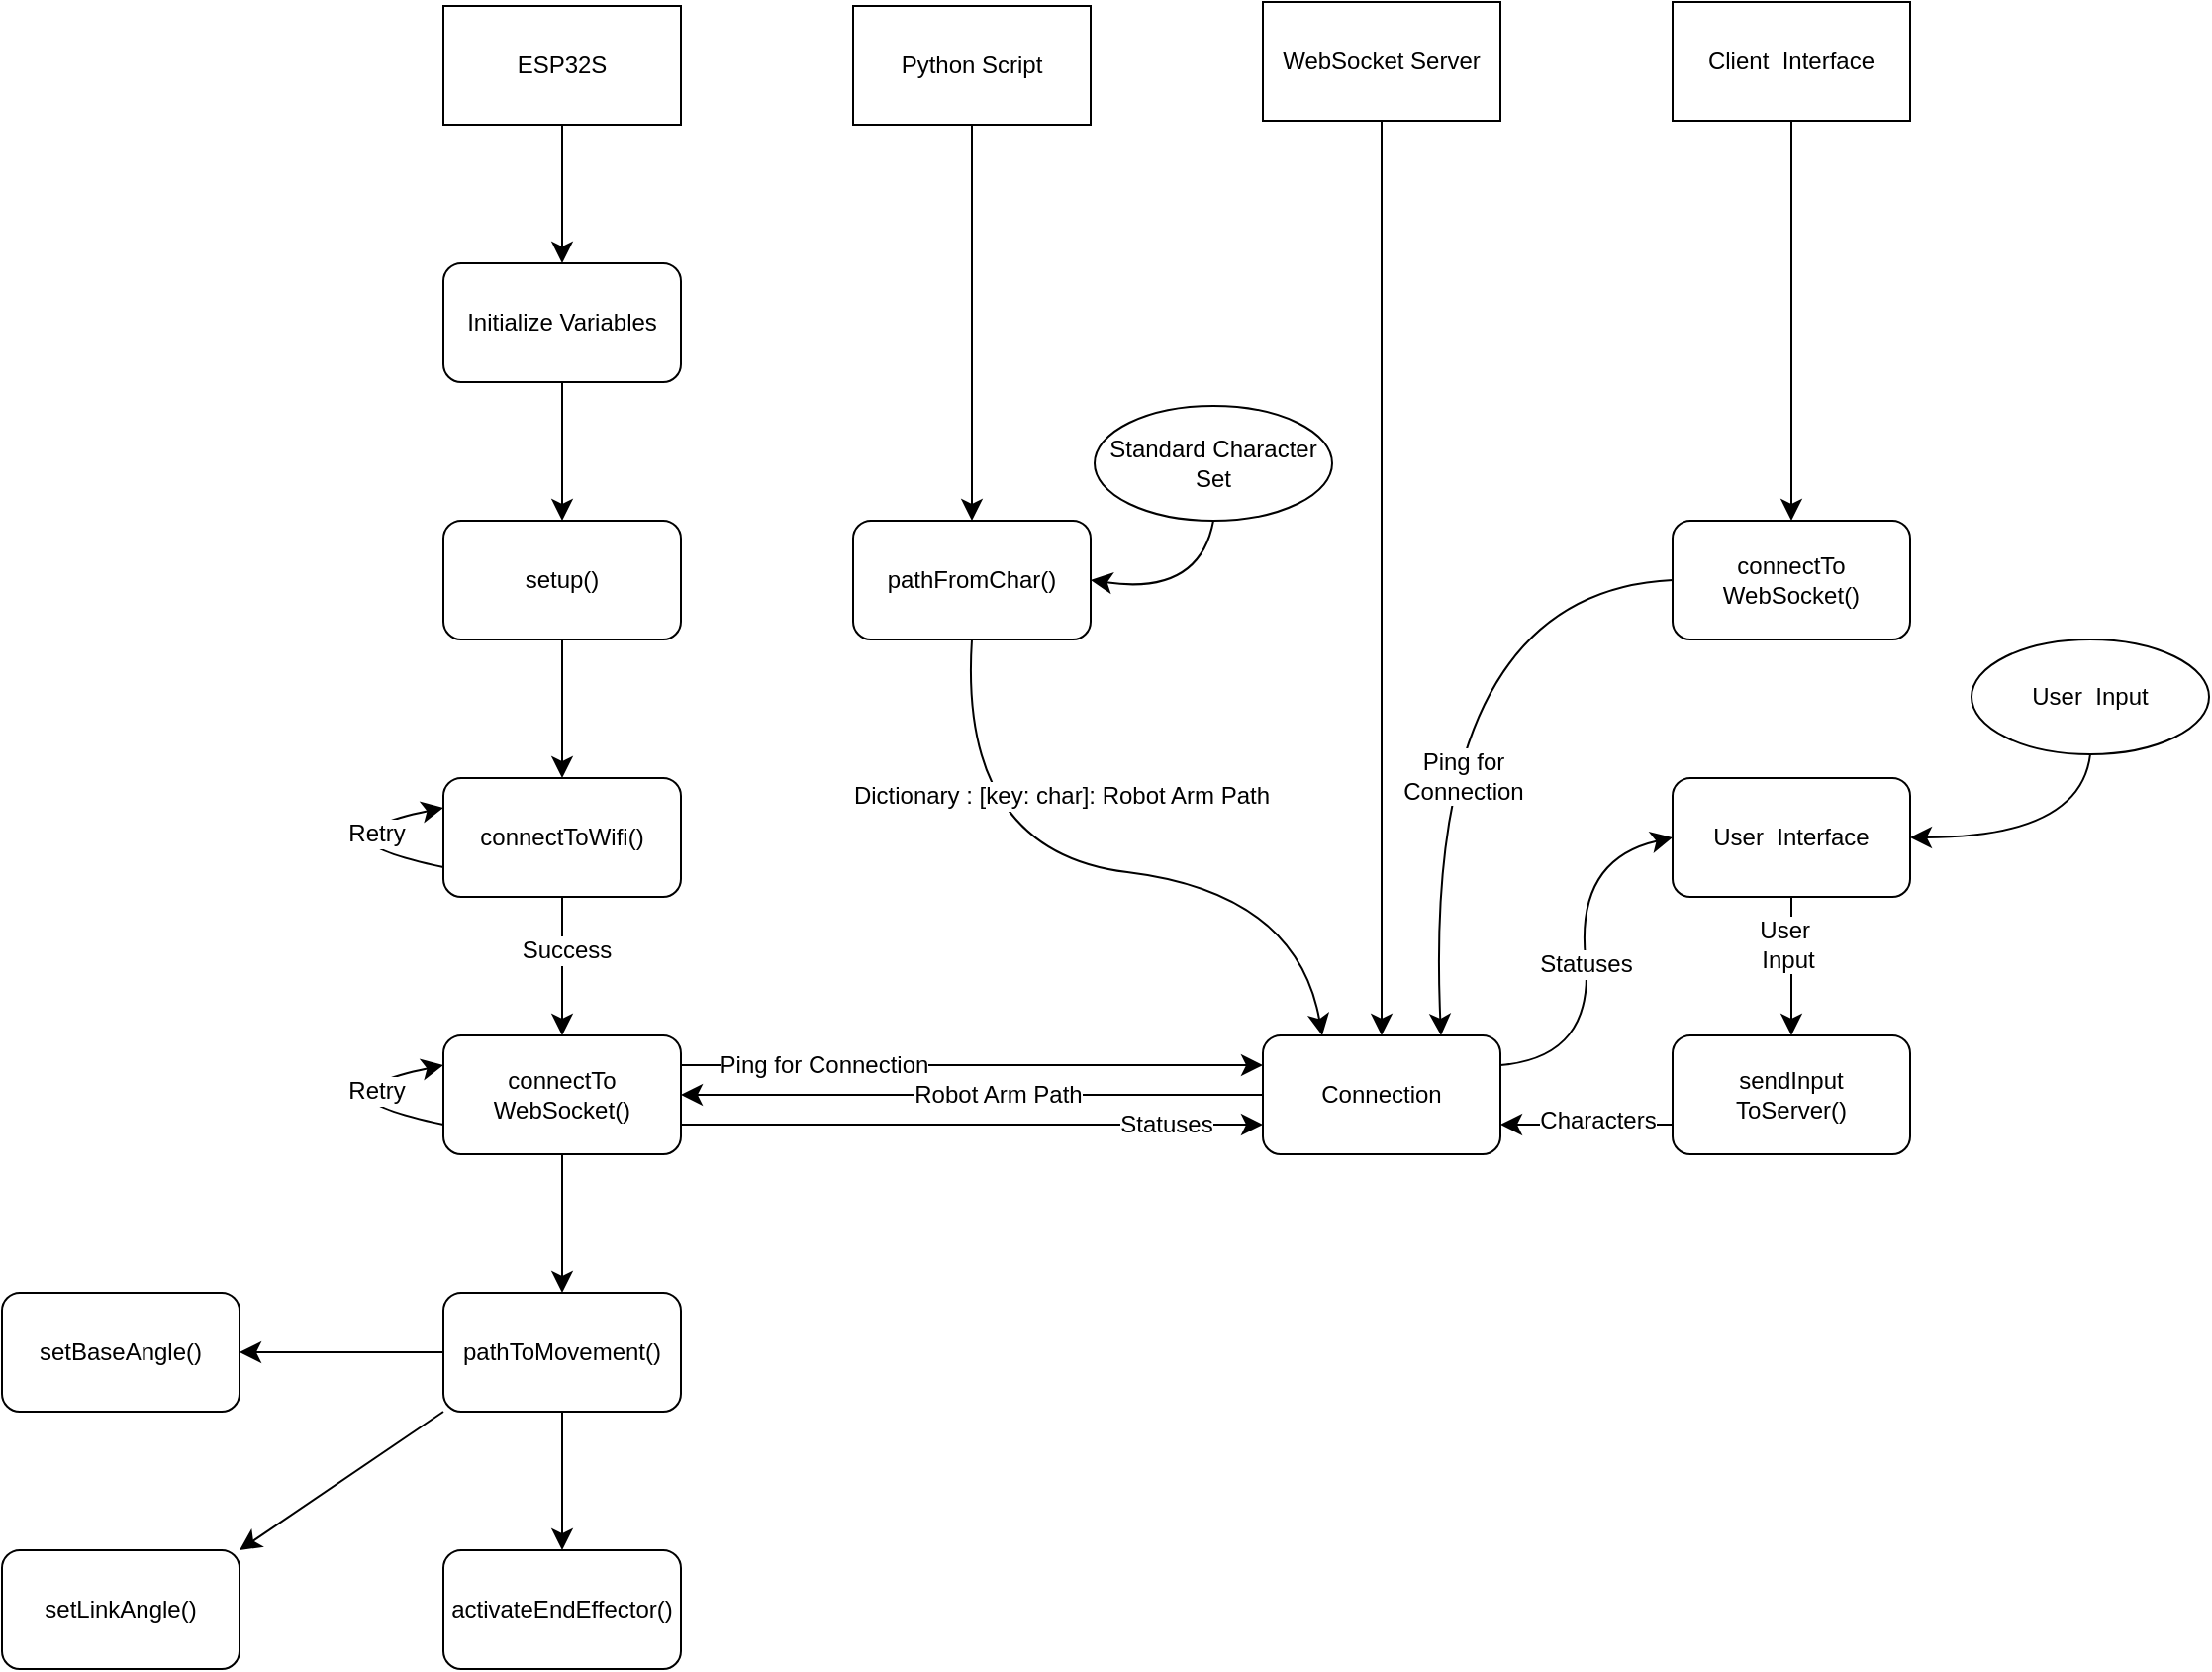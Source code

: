 <mxfile version="24.7.12">
  <diagram name="Page-1" id="ACIlkcH5CEUpx4nzuFwS">
    <mxGraphModel dx="2493" dy="1395" grid="0" gridSize="10" guides="1" tooltips="1" connect="1" arrows="1" fold="1" page="0" pageScale="1" pageWidth="850" pageHeight="1100" math="0" shadow="0">
      <root>
        <mxCell id="0" />
        <mxCell id="1" parent="0" />
        <mxCell id="MNbso9rwKvFQlWIEwlJG-6" style="edgeStyle=none;curved=1;rounded=0;orthogonalLoop=1;jettySize=auto;html=1;exitX=0.5;exitY=1;exitDx=0;exitDy=0;entryX=0.5;entryY=0;entryDx=0;entryDy=0;fontSize=12;startSize=8;endSize=8;" edge="1" parent="1" source="MNbso9rwKvFQlWIEwlJG-1" target="MNbso9rwKvFQlWIEwlJG-3">
          <mxGeometry relative="1" as="geometry" />
        </mxCell>
        <mxCell id="MNbso9rwKvFQlWIEwlJG-1" value="ESP32S" style="rounded=0;whiteSpace=wrap;html=1;" vertex="1" parent="1">
          <mxGeometry x="-110" y="-138" width="120" height="60" as="geometry" />
        </mxCell>
        <mxCell id="MNbso9rwKvFQlWIEwlJG-37" style="edgeStyle=none;curved=1;rounded=0;orthogonalLoop=1;jettySize=auto;html=1;exitX=0.5;exitY=1;exitDx=0;exitDy=0;entryX=0.5;entryY=0;entryDx=0;entryDy=0;fontSize=12;startSize=8;endSize=8;" edge="1" parent="1" source="MNbso9rwKvFQlWIEwlJG-2" target="MNbso9rwKvFQlWIEwlJG-24">
          <mxGeometry relative="1" as="geometry" />
        </mxCell>
        <mxCell id="MNbso9rwKvFQlWIEwlJG-2" value="WebSocket Server" style="rounded=0;whiteSpace=wrap;html=1;" vertex="1" parent="1">
          <mxGeometry x="304" y="-140" width="120" height="60" as="geometry" />
        </mxCell>
        <mxCell id="MNbso9rwKvFQlWIEwlJG-5" style="edgeStyle=none;curved=1;rounded=0;orthogonalLoop=1;jettySize=auto;html=1;exitX=0.5;exitY=1;exitDx=0;exitDy=0;entryX=0.5;entryY=0;entryDx=0;entryDy=0;fontSize=12;startSize=8;endSize=8;" edge="1" parent="1" source="MNbso9rwKvFQlWIEwlJG-3" target="MNbso9rwKvFQlWIEwlJG-4">
          <mxGeometry relative="1" as="geometry" />
        </mxCell>
        <mxCell id="MNbso9rwKvFQlWIEwlJG-3" value="Initialize Variables" style="rounded=1;whiteSpace=wrap;html=1;" vertex="1" parent="1">
          <mxGeometry x="-110" y="-8" width="120" height="60" as="geometry" />
        </mxCell>
        <mxCell id="MNbso9rwKvFQlWIEwlJG-8" style="edgeStyle=none;curved=1;rounded=0;orthogonalLoop=1;jettySize=auto;html=1;exitX=0.5;exitY=1;exitDx=0;exitDy=0;entryX=0.5;entryY=0;entryDx=0;entryDy=0;fontSize=12;startSize=8;endSize=8;" edge="1" parent="1" source="MNbso9rwKvFQlWIEwlJG-4" target="MNbso9rwKvFQlWIEwlJG-7">
          <mxGeometry relative="1" as="geometry" />
        </mxCell>
        <mxCell id="MNbso9rwKvFQlWIEwlJG-4" value="setup()" style="rounded=1;whiteSpace=wrap;html=1;" vertex="1" parent="1">
          <mxGeometry x="-110" y="122" width="120" height="60" as="geometry" />
        </mxCell>
        <mxCell id="MNbso9rwKvFQlWIEwlJG-10" style="edgeStyle=none;curved=1;rounded=0;orthogonalLoop=1;jettySize=auto;html=1;exitX=0.5;exitY=1;exitDx=0;exitDy=0;entryX=0.5;entryY=0;entryDx=0;entryDy=0;fontSize=12;startSize=8;endSize=8;" edge="1" parent="1" source="MNbso9rwKvFQlWIEwlJG-7" target="MNbso9rwKvFQlWIEwlJG-9">
          <mxGeometry relative="1" as="geometry" />
        </mxCell>
        <mxCell id="MNbso9rwKvFQlWIEwlJG-12" value="Success" style="edgeLabel;html=1;align=center;verticalAlign=middle;resizable=0;points=[];fontSize=12;" vertex="1" connectable="0" parent="MNbso9rwKvFQlWIEwlJG-10">
          <mxGeometry x="-0.053" y="-3" relative="1" as="geometry">
            <mxPoint x="5" y="-6" as="offset" />
          </mxGeometry>
        </mxCell>
        <mxCell id="MNbso9rwKvFQlWIEwlJG-7" value="connectToWifi()" style="rounded=1;whiteSpace=wrap;html=1;" vertex="1" parent="1">
          <mxGeometry x="-110" y="252" width="120" height="60" as="geometry" />
        </mxCell>
        <mxCell id="MNbso9rwKvFQlWIEwlJG-33" style="edgeStyle=none;curved=1;rounded=0;orthogonalLoop=1;jettySize=auto;html=1;exitX=1;exitY=0.25;exitDx=0;exitDy=0;entryX=0;entryY=0.25;entryDx=0;entryDy=0;fontSize=12;startSize=8;endSize=8;" edge="1" parent="1" source="MNbso9rwKvFQlWIEwlJG-9" target="MNbso9rwKvFQlWIEwlJG-24">
          <mxGeometry relative="1" as="geometry" />
        </mxCell>
        <mxCell id="MNbso9rwKvFQlWIEwlJG-34" value="Ping for Connection" style="edgeLabel;html=1;align=center;verticalAlign=middle;resizable=0;points=[];fontSize=12;" vertex="1" connectable="0" parent="MNbso9rwKvFQlWIEwlJG-33">
          <mxGeometry x="-0.007" y="2" relative="1" as="geometry">
            <mxPoint x="-74" y="2" as="offset" />
          </mxGeometry>
        </mxCell>
        <mxCell id="MNbso9rwKvFQlWIEwlJG-47" style="edgeStyle=none;curved=1;rounded=0;orthogonalLoop=1;jettySize=auto;html=1;exitX=0.5;exitY=1;exitDx=0;exitDy=0;entryX=0.5;entryY=0;entryDx=0;entryDy=0;fontSize=12;startSize=8;endSize=8;" edge="1" parent="1" source="MNbso9rwKvFQlWIEwlJG-9" target="MNbso9rwKvFQlWIEwlJG-46">
          <mxGeometry relative="1" as="geometry" />
        </mxCell>
        <mxCell id="MNbso9rwKvFQlWIEwlJG-56" style="edgeStyle=none;curved=1;rounded=0;orthogonalLoop=1;jettySize=auto;html=1;exitX=1;exitY=0.75;exitDx=0;exitDy=0;entryX=0;entryY=0.75;entryDx=0;entryDy=0;fontSize=12;startSize=8;endSize=8;" edge="1" parent="1" source="MNbso9rwKvFQlWIEwlJG-9" target="MNbso9rwKvFQlWIEwlJG-24">
          <mxGeometry relative="1" as="geometry" />
        </mxCell>
        <mxCell id="MNbso9rwKvFQlWIEwlJG-57" value="Statuses" style="edgeLabel;html=1;align=center;verticalAlign=middle;resizable=0;points=[];fontSize=12;" vertex="1" connectable="0" parent="MNbso9rwKvFQlWIEwlJG-56">
          <mxGeometry x="0.014" y="-1" relative="1" as="geometry">
            <mxPoint x="96" y="-1" as="offset" />
          </mxGeometry>
        </mxCell>
        <mxCell id="MNbso9rwKvFQlWIEwlJG-9" value="&lt;div&gt;connectTo&lt;/div&gt;&lt;div&gt;WebSocket()&lt;/div&gt;" style="rounded=1;whiteSpace=wrap;html=1;" vertex="1" parent="1">
          <mxGeometry x="-110" y="382" width="120" height="60" as="geometry" />
        </mxCell>
        <mxCell id="MNbso9rwKvFQlWIEwlJG-18" style="edgeStyle=none;curved=1;rounded=0;orthogonalLoop=1;jettySize=auto;html=1;exitX=0;exitY=0.75;exitDx=0;exitDy=0;entryX=0;entryY=0.25;entryDx=0;entryDy=0;fontSize=12;startSize=8;endSize=8;" edge="1" parent="1" source="MNbso9rwKvFQlWIEwlJG-7" target="MNbso9rwKvFQlWIEwlJG-7">
          <mxGeometry relative="1" as="geometry">
            <Array as="points">
              <mxPoint x="-182" y="282" />
            </Array>
          </mxGeometry>
        </mxCell>
        <mxCell id="MNbso9rwKvFQlWIEwlJG-20" value="Retry" style="edgeLabel;html=1;align=center;verticalAlign=middle;resizable=0;points=[];fontSize=12;" vertex="1" connectable="0" parent="MNbso9rwKvFQlWIEwlJG-18">
          <mxGeometry x="0.524" y="-6" relative="1" as="geometry">
            <mxPoint x="-1" as="offset" />
          </mxGeometry>
        </mxCell>
        <mxCell id="MNbso9rwKvFQlWIEwlJG-22" style="edgeStyle=none;curved=1;rounded=0;orthogonalLoop=1;jettySize=auto;html=1;exitX=0;exitY=0.75;exitDx=0;exitDy=0;entryX=0;entryY=0.25;entryDx=0;entryDy=0;fontSize=12;startSize=8;endSize=8;" edge="1" parent="1">
          <mxGeometry relative="1" as="geometry">
            <mxPoint x="-110" y="427" as="sourcePoint" />
            <mxPoint x="-110" y="397" as="targetPoint" />
            <Array as="points">
              <mxPoint x="-182" y="412" />
            </Array>
          </mxGeometry>
        </mxCell>
        <mxCell id="MNbso9rwKvFQlWIEwlJG-23" value="Retry" style="edgeLabel;html=1;align=center;verticalAlign=middle;resizable=0;points=[];fontSize=12;" vertex="1" connectable="0" parent="MNbso9rwKvFQlWIEwlJG-22">
          <mxGeometry x="0.524" y="-6" relative="1" as="geometry">
            <mxPoint x="-1" as="offset" />
          </mxGeometry>
        </mxCell>
        <mxCell id="MNbso9rwKvFQlWIEwlJG-43" style="edgeStyle=none;curved=1;rounded=0;orthogonalLoop=1;jettySize=auto;html=1;exitX=0;exitY=0.5;exitDx=0;exitDy=0;entryX=1;entryY=0.5;entryDx=0;entryDy=0;fontSize=12;startSize=8;endSize=8;" edge="1" parent="1" source="MNbso9rwKvFQlWIEwlJG-24" target="MNbso9rwKvFQlWIEwlJG-9">
          <mxGeometry relative="1" as="geometry" />
        </mxCell>
        <mxCell id="MNbso9rwKvFQlWIEwlJG-45" value="Robot Arm Path" style="edgeLabel;html=1;align=center;verticalAlign=middle;resizable=0;points=[];fontSize=12;" vertex="1" connectable="0" parent="MNbso9rwKvFQlWIEwlJG-43">
          <mxGeometry x="0.015" y="1" relative="1" as="geometry">
            <mxPoint x="15" y="-1" as="offset" />
          </mxGeometry>
        </mxCell>
        <mxCell id="MNbso9rwKvFQlWIEwlJG-72" style="edgeStyle=none;curved=1;rounded=0;orthogonalLoop=1;jettySize=auto;html=1;exitX=1;exitY=0.25;exitDx=0;exitDy=0;entryX=0;entryY=0.5;entryDx=0;entryDy=0;fontSize=12;startSize=8;endSize=8;" edge="1" parent="1" source="MNbso9rwKvFQlWIEwlJG-24" target="MNbso9rwKvFQlWIEwlJG-70">
          <mxGeometry relative="1" as="geometry">
            <Array as="points">
              <mxPoint x="472" y="393" />
              <mxPoint x="462" y="293" />
            </Array>
          </mxGeometry>
        </mxCell>
        <mxCell id="MNbso9rwKvFQlWIEwlJG-74" value="Statuses" style="edgeLabel;html=1;align=center;verticalAlign=middle;resizable=0;points=[];fontSize=12;" vertex="1" connectable="0" parent="MNbso9rwKvFQlWIEwlJG-72">
          <mxGeometry x="-0.042" y="1" relative="1" as="geometry">
            <mxPoint as="offset" />
          </mxGeometry>
        </mxCell>
        <mxCell id="MNbso9rwKvFQlWIEwlJG-24" value="Connection" style="rounded=1;whiteSpace=wrap;html=1;" vertex="1" parent="1">
          <mxGeometry x="304" y="382" width="120" height="60" as="geometry" />
        </mxCell>
        <mxCell id="MNbso9rwKvFQlWIEwlJG-41" style="edgeStyle=none;curved=1;rounded=0;orthogonalLoop=1;jettySize=auto;html=1;exitX=0.5;exitY=1;exitDx=0;exitDy=0;entryX=0.5;entryY=0;entryDx=0;entryDy=0;fontSize=12;startSize=8;endSize=8;" edge="1" parent="1" source="MNbso9rwKvFQlWIEwlJG-25" target="MNbso9rwKvFQlWIEwlJG-28">
          <mxGeometry relative="1" as="geometry" />
        </mxCell>
        <mxCell id="MNbso9rwKvFQlWIEwlJG-25" value="Python Script" style="rounded=0;whiteSpace=wrap;html=1;" vertex="1" parent="1">
          <mxGeometry x="97" y="-138" width="120" height="60" as="geometry" />
        </mxCell>
        <mxCell id="MNbso9rwKvFQlWIEwlJG-35" style="edgeStyle=none;curved=1;rounded=0;orthogonalLoop=1;jettySize=auto;html=1;exitX=0.5;exitY=1;exitDx=0;exitDy=0;entryX=0.25;entryY=0;entryDx=0;entryDy=0;fontSize=12;startSize=8;endSize=8;" edge="1" parent="1" source="MNbso9rwKvFQlWIEwlJG-28" target="MNbso9rwKvFQlWIEwlJG-24">
          <mxGeometry relative="1" as="geometry">
            <Array as="points">
              <mxPoint x="150" y="289" />
              <mxPoint x="321" y="310" />
            </Array>
          </mxGeometry>
        </mxCell>
        <mxCell id="MNbso9rwKvFQlWIEwlJG-36" value="Dictionary : [key: char]: Robot Arm Path" style="edgeLabel;html=1;align=center;verticalAlign=middle;resizable=0;points=[];fontSize=12;" vertex="1" connectable="0" parent="MNbso9rwKvFQlWIEwlJG-35">
          <mxGeometry x="0.025" y="37" relative="1" as="geometry">
            <mxPoint x="-25" as="offset" />
          </mxGeometry>
        </mxCell>
        <mxCell id="MNbso9rwKvFQlWIEwlJG-28" value="pathFromChar()" style="rounded=1;whiteSpace=wrap;html=1;" vertex="1" parent="1">
          <mxGeometry x="97" y="122" width="120" height="60" as="geometry" />
        </mxCell>
        <mxCell id="MNbso9rwKvFQlWIEwlJG-32" style="edgeStyle=none;curved=1;rounded=0;orthogonalLoop=1;jettySize=auto;html=1;exitX=0.5;exitY=1;exitDx=0;exitDy=0;entryX=1;entryY=0.5;entryDx=0;entryDy=0;fontSize=12;startSize=8;endSize=8;" edge="1" parent="1" source="MNbso9rwKvFQlWIEwlJG-31" target="MNbso9rwKvFQlWIEwlJG-28">
          <mxGeometry relative="1" as="geometry">
            <Array as="points">
              <mxPoint x="272" y="160" />
            </Array>
          </mxGeometry>
        </mxCell>
        <mxCell id="MNbso9rwKvFQlWIEwlJG-31" value="Standard Character Set" style="ellipse;whiteSpace=wrap;html=1;" vertex="1" parent="1">
          <mxGeometry x="219" y="64" width="120" height="58" as="geometry" />
        </mxCell>
        <mxCell id="MNbso9rwKvFQlWIEwlJG-60" style="edgeStyle=none;curved=1;rounded=0;orthogonalLoop=1;jettySize=auto;html=1;exitX=0.5;exitY=1;exitDx=0;exitDy=0;entryX=0.5;entryY=0;entryDx=0;entryDy=0;fontSize=12;startSize=8;endSize=8;" edge="1" parent="1" source="MNbso9rwKvFQlWIEwlJG-39" target="MNbso9rwKvFQlWIEwlJG-42">
          <mxGeometry relative="1" as="geometry" />
        </mxCell>
        <mxCell id="MNbso9rwKvFQlWIEwlJG-39" value="Client&amp;nbsp; Interface" style="rounded=0;whiteSpace=wrap;html=1;" vertex="1" parent="1">
          <mxGeometry x="511" y="-140" width="120" height="60" as="geometry" />
        </mxCell>
        <mxCell id="MNbso9rwKvFQlWIEwlJG-54" style="edgeStyle=none;curved=1;rounded=0;orthogonalLoop=1;jettySize=auto;html=1;exitX=0;exitY=0.5;exitDx=0;exitDy=0;entryX=0.75;entryY=0;entryDx=0;entryDy=0;fontSize=12;startSize=8;endSize=8;" edge="1" parent="1" source="MNbso9rwKvFQlWIEwlJG-42" target="MNbso9rwKvFQlWIEwlJG-24">
          <mxGeometry relative="1" as="geometry">
            <Array as="points">
              <mxPoint x="384" y="158" />
            </Array>
          </mxGeometry>
        </mxCell>
        <mxCell id="MNbso9rwKvFQlWIEwlJG-55" value="&lt;div&gt;Ping for&lt;/div&gt;&lt;div&gt;Connection&lt;br&gt;&lt;/div&gt;" style="edgeLabel;html=1;align=center;verticalAlign=middle;resizable=0;points=[];fontSize=12;" vertex="1" connectable="0" parent="MNbso9rwKvFQlWIEwlJG-54">
          <mxGeometry x="0.255" y="17" relative="1" as="geometry">
            <mxPoint as="offset" />
          </mxGeometry>
        </mxCell>
        <mxCell id="MNbso9rwKvFQlWIEwlJG-42" value="&lt;div&gt;connectTo&lt;/div&gt;&lt;div&gt;WebSocket()&lt;/div&gt;" style="rounded=1;whiteSpace=wrap;html=1;" vertex="1" parent="1">
          <mxGeometry x="511" y="122" width="120" height="60" as="geometry" />
        </mxCell>
        <mxCell id="MNbso9rwKvFQlWIEwlJG-50" style="edgeStyle=none;curved=1;rounded=0;orthogonalLoop=1;jettySize=auto;html=1;exitX=0;exitY=0.5;exitDx=0;exitDy=0;entryX=1;entryY=0.5;entryDx=0;entryDy=0;fontSize=12;startSize=8;endSize=8;" edge="1" parent="1" source="MNbso9rwKvFQlWIEwlJG-46" target="MNbso9rwKvFQlWIEwlJG-49">
          <mxGeometry relative="1" as="geometry" />
        </mxCell>
        <mxCell id="MNbso9rwKvFQlWIEwlJG-51" style="edgeStyle=none;curved=1;rounded=0;orthogonalLoop=1;jettySize=auto;html=1;exitX=0;exitY=1;exitDx=0;exitDy=0;entryX=1;entryY=0;entryDx=0;entryDy=0;fontSize=12;startSize=8;endSize=8;" edge="1" parent="1" source="MNbso9rwKvFQlWIEwlJG-46" target="MNbso9rwKvFQlWIEwlJG-48">
          <mxGeometry relative="1" as="geometry" />
        </mxCell>
        <mxCell id="MNbso9rwKvFQlWIEwlJG-53" style="edgeStyle=none;curved=1;rounded=0;orthogonalLoop=1;jettySize=auto;html=1;exitX=0.5;exitY=1;exitDx=0;exitDy=0;entryX=0.5;entryY=0;entryDx=0;entryDy=0;fontSize=12;startSize=8;endSize=8;" edge="1" parent="1" source="MNbso9rwKvFQlWIEwlJG-46" target="MNbso9rwKvFQlWIEwlJG-52">
          <mxGeometry relative="1" as="geometry" />
        </mxCell>
        <mxCell id="MNbso9rwKvFQlWIEwlJG-46" value="pathToMovement()" style="rounded=1;whiteSpace=wrap;html=1;" vertex="1" parent="1">
          <mxGeometry x="-110" y="512" width="120" height="60" as="geometry" />
        </mxCell>
        <mxCell id="MNbso9rwKvFQlWIEwlJG-48" value="setLinkAngle()" style="rounded=1;whiteSpace=wrap;html=1;" vertex="1" parent="1">
          <mxGeometry x="-333" y="642" width="120" height="60" as="geometry" />
        </mxCell>
        <mxCell id="MNbso9rwKvFQlWIEwlJG-49" value="setBaseAngle()" style="rounded=1;whiteSpace=wrap;html=1;" vertex="1" parent="1">
          <mxGeometry x="-333" y="512" width="120" height="60" as="geometry" />
        </mxCell>
        <mxCell id="MNbso9rwKvFQlWIEwlJG-52" value="activateEndEffector()" style="rounded=1;whiteSpace=wrap;html=1;" vertex="1" parent="1">
          <mxGeometry x="-110" y="642" width="120" height="60" as="geometry" />
        </mxCell>
        <mxCell id="MNbso9rwKvFQlWIEwlJG-67" style="edgeStyle=none;curved=1;rounded=0;orthogonalLoop=1;jettySize=auto;html=1;exitX=0;exitY=0.75;exitDx=0;exitDy=0;entryX=1;entryY=0.75;entryDx=0;entryDy=0;fontSize=12;startSize=8;endSize=8;" edge="1" parent="1" source="MNbso9rwKvFQlWIEwlJG-62" target="MNbso9rwKvFQlWIEwlJG-24">
          <mxGeometry relative="1" as="geometry" />
        </mxCell>
        <mxCell id="MNbso9rwKvFQlWIEwlJG-68" value="&lt;div&gt;Characters&lt;br&gt;&lt;/div&gt;" style="edgeLabel;html=1;align=center;verticalAlign=middle;resizable=0;points=[];fontSize=12;" vertex="1" connectable="0" parent="MNbso9rwKvFQlWIEwlJG-67">
          <mxGeometry x="0.001" y="3" relative="1" as="geometry">
            <mxPoint x="5" y="-5" as="offset" />
          </mxGeometry>
        </mxCell>
        <mxCell id="MNbso9rwKvFQlWIEwlJG-62" value="&lt;div&gt;sendInput&lt;/div&gt;&lt;div&gt;ToServer()&lt;/div&gt;" style="rounded=1;whiteSpace=wrap;html=1;" vertex="1" parent="1">
          <mxGeometry x="511" y="382" width="120" height="60" as="geometry" />
        </mxCell>
        <mxCell id="MNbso9rwKvFQlWIEwlJG-63" style="edgeStyle=none;curved=1;rounded=0;orthogonalLoop=1;jettySize=auto;html=1;exitX=0.5;exitY=1;exitDx=0;exitDy=0;entryX=1;entryY=0.5;entryDx=0;entryDy=0;fontSize=12;startSize=8;endSize=8;" edge="1" parent="1" source="MNbso9rwKvFQlWIEwlJG-64" target="MNbso9rwKvFQlWIEwlJG-70">
          <mxGeometry relative="1" as="geometry">
            <mxPoint x="631" y="407" as="targetPoint" />
            <Array as="points">
              <mxPoint x="717" y="282" />
            </Array>
          </mxGeometry>
        </mxCell>
        <mxCell id="MNbso9rwKvFQlWIEwlJG-64" value="User&amp;nbsp; Input" style="ellipse;whiteSpace=wrap;html=1;" vertex="1" parent="1">
          <mxGeometry x="662" y="182" width="120" height="58" as="geometry" />
        </mxCell>
        <mxCell id="MNbso9rwKvFQlWIEwlJG-71" style="edgeStyle=none;curved=1;rounded=0;orthogonalLoop=1;jettySize=auto;html=1;exitX=0.5;exitY=1;exitDx=0;exitDy=0;entryX=0.5;entryY=0;entryDx=0;entryDy=0;fontSize=12;startSize=8;endSize=8;" edge="1" parent="1" source="MNbso9rwKvFQlWIEwlJG-70" target="MNbso9rwKvFQlWIEwlJG-62">
          <mxGeometry relative="1" as="geometry" />
        </mxCell>
        <mxCell id="MNbso9rwKvFQlWIEwlJG-75" value="&lt;div&gt;User&amp;nbsp;&lt;/div&gt;&lt;div&gt;Input&lt;/div&gt;" style="edgeLabel;html=1;align=center;verticalAlign=middle;resizable=0;points=[];fontSize=12;" vertex="1" connectable="0" parent="MNbso9rwKvFQlWIEwlJG-71">
          <mxGeometry x="-0.293" y="-2" relative="1" as="geometry">
            <mxPoint y="-1" as="offset" />
          </mxGeometry>
        </mxCell>
        <mxCell id="MNbso9rwKvFQlWIEwlJG-70" value="User&amp;nbsp; Interface" style="rounded=1;whiteSpace=wrap;html=1;" vertex="1" parent="1">
          <mxGeometry x="511" y="252" width="120" height="60" as="geometry" />
        </mxCell>
      </root>
    </mxGraphModel>
  </diagram>
</mxfile>
